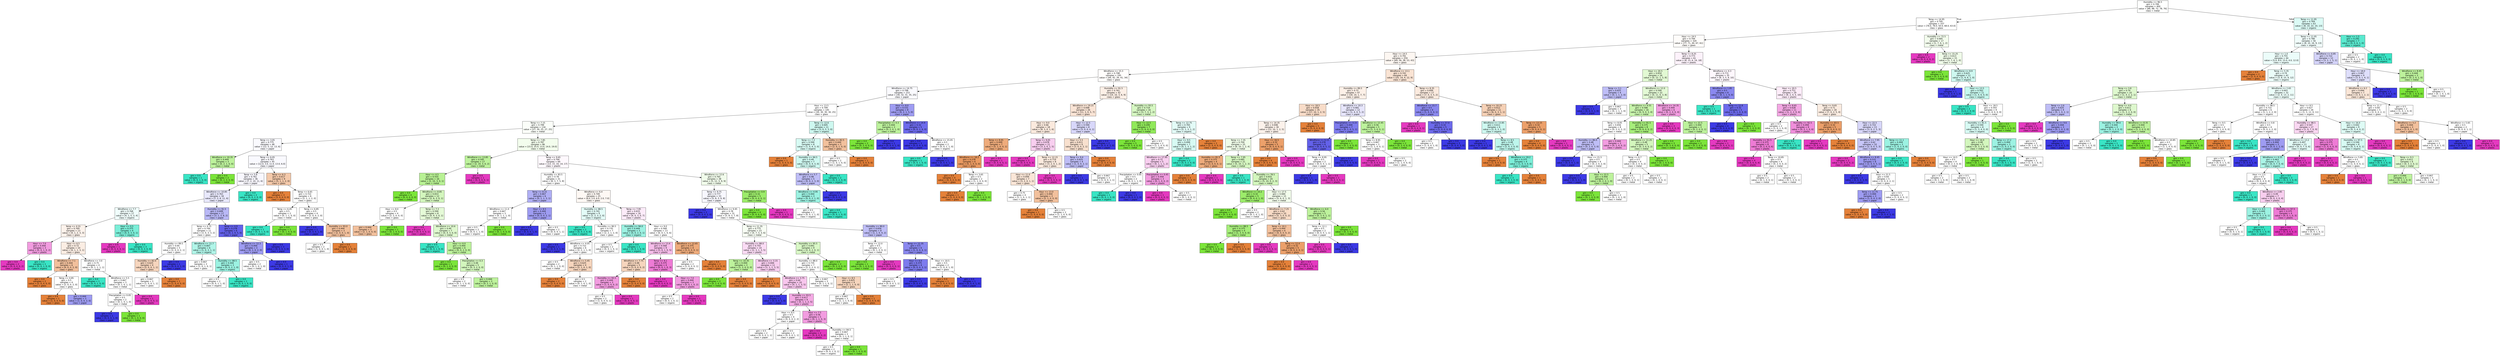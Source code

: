 digraph Tree {
node [shape=box, style="filled", color="black", fontname="helvetica"] ;
edge [fontname="helvetica"] ;
0 [label="Humidity <= 96.5\ngini = 0.799\nsamples = 400\nvalue = [86, 88, 72, 78, 76]\nclass = metal", fillcolor="#fefffe"] ;
1 [label="Temp <= 14.95\ngini = 0.795\nsamples = 337\nvalue = [78.0, 78.0, 50.0, 68.0, 63.0]\nclass = glass", fillcolor="#ffffff"] ;
0 -> 1 [labeldistance=2.5, labelangle=45, headlabel="True"] ;
2 [label="Hour <= 19.5\ngini = 0.794\nsamples = 320\nvalue = [77, 71, 44, 67, 61]\nclass = glass", fillcolor="#fefcfa"] ;
1 -> 2 ;
3 [label="Hour <= 14.5\ngini = 0.791\nsamples = 259\nvalue = [69, 56, 38, 53, 43]\nclass = glass", fillcolor="#fdf7f2"] ;
2 -> 3 ;
4 [label="Windforce <= 15.3\ngini = 0.798\nsamples = 195\nvalue = [44, 42, 34, 41, 34]\nclass = glass", fillcolor="#fffdfc"] ;
3 -> 4 ;
5 [label="Windforce <= 14.75\ngini = 0.798\nsamples = 153\nvalue = [30, 32, 31, 35, 25]\nclass = paper", fillcolor="#fafafe"] ;
4 -> 5 ;
6 [label="Hour <= 13.5\ngini = 0.799\nsamples = 145\nvalue = [30, 30, 30, 30, 25]\nclass = glass", fillcolor="#ffffff"] ;
5 -> 6 ;
7 [label="Temp <= 7.15\ngini = 0.799\nsamples = 134\nvalue = [27, 30, 25, 27, 25]\nclass = metal", fillcolor="#fbfef9"] ;
6 -> 7 ;
8 [label="Temp <= 3.05\ngini = 0.775\nsamples = 48\nvalue = [12, 5, 12, 13, 6]\nclass = paper", fillcolor="#fafafe"] ;
7 -> 8 ;
9 [label="Windforce <= 10.35\ngini = 0.444\nsamples = 3\nvalue = [0, 2, 1, 0, 0]\nclass = metal", fillcolor="#bdf29c"] ;
8 -> 9 ;
10 [label="gini = 0.0\nsamples = 1\nvalue = [0, 0, 1, 0, 0]\nclass = organic", fillcolor="#39e5c5"] ;
9 -> 10 ;
11 [label="gini = 0.0\nsamples = 2\nvalue = [0, 2, 0, 0, 0]\nclass = metal", fillcolor="#7be539"] ;
9 -> 11 ;
12 [label="Temp <= 6.05\ngini = 0.763\nsamples = 45\nvalue = [12.0, 3.0, 11.0, 13.0, 6.0]\nclass = paper", fillcolor="#f9f9fe"] ;
8 -> 12 ;
13 [label="Temp <= 5.8\ngini = 0.761\nsamples = 36\nvalue = [7, 2, 10, 11, 6]\nclass = paper", fillcolor="#f8f7fe"] ;
12 -> 13 ;
14 [label="Windforce <= 10.85\ngini = 0.763\nsamples = 34\nvalue = [7, 2, 8, 11, 6]\nclass = paper", fillcolor="#e8e8fc"] ;
13 -> 14 ;
15 [label="Windforce <= 7.7\ngini = 0.768\nsamples = 17\nvalue = [4, 1, 5, 3, 4]\nclass = organic", fillcolor="#f0fdfb"] ;
14 -> 15 ;
16 [label="Temp <= 4.55\ngini = 0.769\nsamples = 13\nvalue = [4, 1, 2, 3, 3]\nclass = glass", fillcolor="#fcf2eb"] ;
15 -> 16 ;
17 [label="Hour <= 7.0\ngini = 0.444\nsamples = 3\nvalue = [0, 0, 1, 0, 2]\nclass = plastic", fillcolor="#f29ce0"] ;
16 -> 17 ;
18 [label="gini = 0.0\nsamples = 2\nvalue = [0, 0, 0, 0, 2]\nclass = plastic", fillcolor="#e539c0"] ;
17 -> 18 ;
19 [label="gini = 0.0\nsamples = 1\nvalue = [0, 0, 1, 0, 0]\nclass = organic", fillcolor="#39e5c5"] ;
17 -> 19 ;
20 [label="Hour <= 6.5\ngini = 0.72\nsamples = 10\nvalue = [4, 1, 1, 3, 1]\nclass = glass", fillcolor="#fbede3"] ;
16 -> 20 ;
21 [label="Windforce <= 7.1\ngini = 0.444\nsamples = 6\nvalue = [4, 0, 0, 2, 0]\nclass = glass", fillcolor="#f2c09c"] ;
20 -> 21 ;
22 [label="gini = 0.0\nsamples = 2\nvalue = [2, 0, 0, 0, 0]\nclass = glass", fillcolor="#e58139"] ;
21 -> 22 ;
23 [label="Temp <= 4.85\ngini = 0.5\nsamples = 4\nvalue = [2, 0, 0, 2, 0]\nclass = glass", fillcolor="#ffffff"] ;
21 -> 23 ;
24 [label="gini = 0.0\nsamples = 1\nvalue = [1, 0, 0, 0, 0]\nclass = glass", fillcolor="#e58139"] ;
23 -> 24 ;
25 [label="gini = 0.444\nsamples = 3\nvalue = [1, 0, 0, 2, 0]\nclass = paper", fillcolor="#9e9cf2"] ;
23 -> 25 ;
26 [label="Windforce <= 3.0\ngini = 0.75\nsamples = 4\nvalue = [0, 1, 1, 1, 1]\nclass = metal", fillcolor="#ffffff"] ;
20 -> 26 ;
27 [label="gini = 0.0\nsamples = 1\nvalue = [0, 0, 1, 0, 0]\nclass = organic", fillcolor="#39e5c5"] ;
26 -> 27 ;
28 [label="Windforce <= 5.5\ngini = 0.667\nsamples = 3\nvalue = [0, 1, 0, 1, 1]\nclass = metal", fillcolor="#ffffff"] ;
26 -> 28 ;
29 [label="Precipitation <= 0.05\ngini = 0.5\nsamples = 2\nvalue = [0, 1, 0, 1, 0]\nclass = metal", fillcolor="#ffffff"] ;
28 -> 29 ;
30 [label="gini = 0.0\nsamples = 1\nvalue = [0, 0, 0, 1, 0]\nclass = paper", fillcolor="#3c39e5"] ;
29 -> 30 ;
31 [label="gini = 0.0\nsamples = 1\nvalue = [0, 1, 0, 0, 0]\nclass = metal", fillcolor="#7be539"] ;
29 -> 31 ;
32 [label="gini = 0.0\nsamples = 1\nvalue = [0, 0, 0, 0, 1]\nclass = plastic", fillcolor="#e539c0"] ;
28 -> 32 ;
33 [label="Hour <= 0.5\ngini = 0.375\nsamples = 4\nvalue = [0, 0, 3, 0, 1]\nclass = organic", fillcolor="#7beed8"] ;
15 -> 33 ;
34 [label="gini = 0.0\nsamples = 1\nvalue = [0, 0, 0, 0, 1]\nclass = plastic", fillcolor="#e539c0"] ;
33 -> 34 ;
35 [label="gini = 0.0\nsamples = 3\nvalue = [0, 0, 3, 0, 0]\nclass = organic", fillcolor="#39e5c5"] ;
33 -> 35 ;
36 [label="Humidity <= 91.5\ngini = 0.699\nsamples = 17\nvalue = [3, 1, 3, 8, 2]\nclass = paper", fillcolor="#b9b8f6"] ;
14 -> 36 ;
37 [label="Temp <= 4.75\ngini = 0.744\nsamples = 11\nvalue = [3, 0, 3, 3, 2]\nclass = glass", fillcolor="#ffffff"] ;
36 -> 37 ;
38 [label="Humidity <= 89.5\ngini = 0.64\nsamples = 5\nvalue = [2, 0, 0, 2, 1]\nclass = glass", fillcolor="#ffffff"] ;
37 -> 38 ;
39 [label="Humidity <= 82.0\ngini = 0.625\nsamples = 4\nvalue = [2, 0, 0, 1, 1]\nclass = glass", fillcolor="#f6d5bd"] ;
38 -> 39 ;
40 [label="gini = 0.667\nsamples = 3\nvalue = [1, 0, 0, 1, 1]\nclass = glass", fillcolor="#ffffff"] ;
39 -> 40 ;
41 [label="gini = 0.0\nsamples = 1\nvalue = [1, 0, 0, 0, 0]\nclass = glass", fillcolor="#e58139"] ;
39 -> 41 ;
42 [label="gini = 0.0\nsamples = 1\nvalue = [0, 0, 0, 1, 0]\nclass = paper", fillcolor="#3c39e5"] ;
38 -> 42 ;
43 [label="Windforce <= 11.7\ngini = 0.667\nsamples = 6\nvalue = [1, 0, 3, 1, 1]\nclass = organic", fillcolor="#b0f5e8"] ;
37 -> 43 ;
44 [label="gini = 0.667\nsamples = 3\nvalue = [1, 0, 1, 0, 1]\nclass = glass", fillcolor="#ffffff"] ;
43 -> 44 ;
45 [label="Humidity <= 88.5\ngini = 0.444\nsamples = 3\nvalue = [0, 0, 2, 1, 0]\nclass = organic", fillcolor="#9cf2e2"] ;
43 -> 45 ;
46 [label="gini = 0.5\nsamples = 2\nvalue = [0, 0, 1, 1, 0]\nclass = organic", fillcolor="#ffffff"] ;
45 -> 46 ;
47 [label="gini = 0.0\nsamples = 1\nvalue = [0, 0, 1, 0, 0]\nclass = organic", fillcolor="#39e5c5"] ;
45 -> 47 ;
48 [label="Temp <= 4.9\ngini = 0.278\nsamples = 6\nvalue = [0, 1, 0, 5, 0]\nclass = paper", fillcolor="#6361ea"] ;
36 -> 48 ;
49 [label="Windforce <= 12.3\ngini = 0.444\nsamples = 3\nvalue = [0, 1, 0, 2, 0]\nclass = paper", fillcolor="#9e9cf2"] ;
48 -> 49 ;
50 [label="gini = 0.5\nsamples = 2\nvalue = [0, 1, 0, 1, 0]\nclass = metal", fillcolor="#ffffff"] ;
49 -> 50 ;
51 [label="gini = 0.0\nsamples = 1\nvalue = [0, 0, 0, 1, 0]\nclass = paper", fillcolor="#3c39e5"] ;
49 -> 51 ;
52 [label="gini = 0.0\nsamples = 3\nvalue = [0, 0, 0, 3, 0]\nclass = paper", fillcolor="#3c39e5"] ;
48 -> 52 ;
53 [label="gini = 0.0\nsamples = 2\nvalue = [0, 0, 2, 0, 0]\nclass = organic", fillcolor="#39e5c5"] ;
13 -> 53 ;
54 [label="Temp <= 6.3\ngini = 0.617\nsamples = 9\nvalue = [5, 1, 1, 2, 0]\nclass = glass", fillcolor="#f4c9aa"] ;
12 -> 54 ;
55 [label="gini = 0.0\nsamples = 3\nvalue = [3, 0, 0, 0, 0]\nclass = glass", fillcolor="#e58139"] ;
54 -> 55 ;
56 [label="Temp <= 6.65\ngini = 0.722\nsamples = 6\nvalue = [2, 1, 1, 2, 0]\nclass = glass", fillcolor="#ffffff"] ;
54 -> 56 ;
57 [label="Temp <= 6.45\ngini = 0.5\nsamples = 2\nvalue = [0, 1, 1, 0, 0]\nclass = metal", fillcolor="#ffffff"] ;
56 -> 57 ;
58 [label="gini = 0.0\nsamples = 1\nvalue = [0, 0, 1, 0, 0]\nclass = organic", fillcolor="#39e5c5"] ;
57 -> 58 ;
59 [label="gini = 0.0\nsamples = 1\nvalue = [0, 1, 0, 0, 0]\nclass = metal", fillcolor="#7be539"] ;
57 -> 59 ;
60 [label="Temp <= 6.85\ngini = 0.5\nsamples = 4\nvalue = [2, 0, 0, 2, 0]\nclass = glass", fillcolor="#ffffff"] ;
56 -> 60 ;
61 [label="gini = 0.0\nsamples = 1\nvalue = [0, 0, 0, 1, 0]\nclass = paper", fillcolor="#3c39e5"] ;
60 -> 61 ;
62 [label="Humidity <= 93.0\ngini = 0.444\nsamples = 3\nvalue = [2, 0, 0, 1, 0]\nclass = glass", fillcolor="#f2c09c"] ;
60 -> 62 ;
63 [label="gini = 0.5\nsamples = 2\nvalue = [1, 0, 0, 1, 0]\nclass = glass", fillcolor="#ffffff"] ;
62 -> 63 ;
64 [label="gini = 0.0\nsamples = 1\nvalue = [1, 0, 0, 0, 0]\nclass = glass", fillcolor="#e58139"] ;
62 -> 64 ;
65 [label="Temp <= 7.85\ngini = 0.787\nsamples = 86\nvalue = [15.0, 25.0, 13.0, 14.0, 19.0]\nclass = metal", fillcolor="#f3fded"] ;
7 -> 65 ;
66 [label="Windforce <= 13.85\ngini = 0.595\nsamples = 17\nvalue = [2, 10, 3, 0, 2]\nclass = metal", fillcolor="#bdf29c"] ;
65 -> 66 ;
67 [label="Hour <= 4.5\ngini = 0.555\nsamples = 16\nvalue = [2, 10, 3, 0, 1]\nclass = metal", fillcolor="#b8f194"] ;
66 -> 67 ;
68 [label="gini = 0.0\nsamples = 4\nvalue = [0, 4, 0, 0, 0]\nclass = metal", fillcolor="#7be539"] ;
67 -> 68 ;
69 [label="Windforce <= 8.85\ngini = 0.653\nsamples = 12\nvalue = [2, 6, 3, 0, 1]\nclass = metal", fillcolor="#d3f6bd"] ;
67 -> 69 ;
70 [label="Hour <= 8.0\ngini = 0.5\nsamples = 4\nvalue = [2, 2, 0, 0, 0]\nclass = glass", fillcolor="#ffffff"] ;
69 -> 70 ;
71 [label="gini = 0.444\nsamples = 3\nvalue = [2, 1, 0, 0, 0]\nclass = glass", fillcolor="#f2c09c"] ;
70 -> 71 ;
72 [label="gini = 0.0\nsamples = 1\nvalue = [0, 1, 0, 0, 0]\nclass = metal", fillcolor="#7be539"] ;
70 -> 72 ;
73 [label="Temp <= 7.3\ngini = 0.594\nsamples = 8\nvalue = [0, 4, 3, 0, 1]\nclass = metal", fillcolor="#e5fad7"] ;
69 -> 73 ;
74 [label="gini = 0.0\nsamples = 1\nvalue = [0, 0, 0, 0, 1]\nclass = plastic", fillcolor="#e539c0"] ;
73 -> 74 ;
75 [label="Windforce <= 10.6\ngini = 0.49\nsamples = 7\nvalue = [0, 4, 3, 0, 0]\nclass = metal", fillcolor="#def8ce"] ;
73 -> 75 ;
76 [label="gini = 0.0\nsamples = 1\nvalue = [0, 0, 1, 0, 0]\nclass = organic", fillcolor="#39e5c5"] ;
75 -> 76 ;
77 [label="Hour <= 6.0\ngini = 0.444\nsamples = 6\nvalue = [0, 4, 2, 0, 0]\nclass = metal", fillcolor="#bdf29c"] ;
75 -> 77 ;
78 [label="gini = 0.0\nsamples = 1\nvalue = [0, 1, 0, 0, 0]\nclass = metal", fillcolor="#7be539"] ;
77 -> 78 ;
79 [label="Precipitation <= 0.3\ngini = 0.48\nsamples = 5\nvalue = [0, 3, 2, 0, 0]\nclass = metal", fillcolor="#d3f6bd"] ;
77 -> 79 ;
80 [label="gini = 0.5\nsamples = 2\nvalue = [0, 1, 1, 0, 0]\nclass = metal", fillcolor="#ffffff"] ;
79 -> 80 ;
81 [label="gini = 0.444\nsamples = 3\nvalue = [0, 2, 1, 0, 0]\nclass = metal", fillcolor="#bdf29c"] ;
79 -> 81 ;
82 [label="gini = 0.0\nsamples = 1\nvalue = [0, 0, 0, 0, 1]\nclass = plastic", fillcolor="#e539c0"] ;
66 -> 82 ;
83 [label="Temp <= 9.65\ngini = 0.794\nsamples = 69\nvalue = [13, 15, 10, 14, 17]\nclass = plastic", fillcolor="#fef8fd"] ;
65 -> 83 ;
84 [label="Humidity <= 83.5\ngini = 0.78\nsamples = 31\nvalue = [8, 3, 7, 5, 8]\nclass = glass", fillcolor="#ffffff"] ;
83 -> 84 ;
85 [label="Temp <= 8.15\ngini = 0.667\nsamples = 6\nvalue = [0, 1, 1, 3, 1]\nclass = paper", fillcolor="#b1b0f5"] ;
84 -> 85 ;
86 [label="Windforce <= 11.0\ngini = 0.667\nsamples = 3\nvalue = [0, 1, 1, 1, 0]\nclass = metal", fillcolor="#ffffff"] ;
85 -> 86 ;
87 [label="gini = 0.5\nsamples = 2\nvalue = [0, 0, 1, 1, 0]\nclass = organic", fillcolor="#ffffff"] ;
86 -> 87 ;
88 [label="gini = 0.0\nsamples = 1\nvalue = [0, 1, 0, 0, 0]\nclass = metal", fillcolor="#7be539"] ;
86 -> 88 ;
89 [label="Hour <= 8.5\ngini = 0.444\nsamples = 3\nvalue = [0, 0, 0, 2, 1]\nclass = paper", fillcolor="#9e9cf2"] ;
85 -> 89 ;
90 [label="gini = 0.0\nsamples = 1\nvalue = [0, 0, 0, 1, 0]\nclass = paper", fillcolor="#3c39e5"] ;
89 -> 90 ;
91 [label="gini = 0.5\nsamples = 2\nvalue = [0, 0, 0, 1, 1]\nclass = paper", fillcolor="#ffffff"] ;
89 -> 91 ;
92 [label="Windforce <= 6.4\ngini = 0.749\nsamples = 25\nvalue = [8.0, 2.0, 6.0, 2.0, 7.0]\nclass = glass", fillcolor="#fef8f4"] ;
84 -> 92 ;
93 [label="Humidity <= 88.5\ngini = 0.741\nsamples = 9\nvalue = [2, 2, 3, 2, 0]\nclass = organic", fillcolor="#e3fbf7"] ;
92 -> 93 ;
94 [label="gini = 0.0\nsamples = 2\nvalue = [0, 0, 2, 0, 0]\nclass = organic", fillcolor="#39e5c5"] ;
93 -> 94 ;
95 [label="Humidity <= 90.5\ngini = 0.735\nsamples = 7\nvalue = [2, 2, 1, 2, 0]\nclass = glass", fillcolor="#ffffff"] ;
93 -> 95 ;
96 [label="gini = 0.0\nsamples = 1\nvalue = [0, 0, 0, 1, 0]\nclass = paper", fillcolor="#3c39e5"] ;
95 -> 96 ;
97 [label="Windforce <= 4.05\ngini = 0.722\nsamples = 6\nvalue = [2, 2, 1, 1, 0]\nclass = glass", fillcolor="#ffffff"] ;
95 -> 97 ;
98 [label="gini = 0.5\nsamples = 2\nvalue = [0, 1, 1, 0, 0]\nclass = metal", fillcolor="#ffffff"] ;
97 -> 98 ;
99 [label="Windforce <= 5.45\ngini = 0.625\nsamples = 4\nvalue = [2, 1, 0, 1, 0]\nclass = glass", fillcolor="#f6d5bd"] ;
97 -> 99 ;
100 [label="gini = 0.0\nsamples = 2\nvalue = [2, 0, 0, 0, 0]\nclass = glass", fillcolor="#e58139"] ;
99 -> 100 ;
101 [label="gini = 0.5\nsamples = 2\nvalue = [0, 1, 0, 1, 0]\nclass = metal", fillcolor="#ffffff"] ;
99 -> 101 ;
102 [label="Temp <= 7.95\ngini = 0.633\nsamples = 16\nvalue = [6, 0, 3, 0, 7]\nclass = plastic", fillcolor="#fcebf9"] ;
92 -> 102 ;
103 [label="Humidity <= 94.0\ngini = 0.444\nsamples = 3\nvalue = [0, 0, 2, 0, 1]\nclass = organic", fillcolor="#9cf2e2"] ;
102 -> 103 ;
104 [label="gini = 0.5\nsamples = 2\nvalue = [0, 0, 1, 0, 1]\nclass = organic", fillcolor="#ffffff"] ;
103 -> 104 ;
105 [label="gini = 0.0\nsamples = 1\nvalue = [0, 0, 1, 0, 0]\nclass = organic", fillcolor="#39e5c5"] ;
103 -> 105 ;
106 [label="Hour <= 9.0\ngini = 0.568\nsamples = 13\nvalue = [6, 0, 1, 0, 6]\nclass = glass", fillcolor="#ffffff"] ;
102 -> 106 ;
107 [label="Windforce <= 13.4\ngini = 0.568\nsamples = 9\nvalue = [3, 0, 1, 0, 5]\nclass = plastic", fillcolor="#f6bdea"] ;
106 -> 107 ;
108 [label="Windforce <= 7.75\ngini = 0.48\nsamples = 5\nvalue = [3, 0, 0, 0, 2]\nclass = glass", fillcolor="#f6d5bd"] ;
107 -> 108 ;
109 [label="Humidity <= 93.5\ngini = 0.444\nsamples = 3\nvalue = [1, 0, 0, 0, 2]\nclass = plastic", fillcolor="#f29ce0"] ;
108 -> 109 ;
110 [label="gini = 0.5\nsamples = 2\nvalue = [1, 0, 0, 0, 1]\nclass = glass", fillcolor="#ffffff"] ;
109 -> 110 ;
111 [label="gini = 0.0\nsamples = 1\nvalue = [0, 0, 0, 0, 1]\nclass = plastic", fillcolor="#e539c0"] ;
109 -> 111 ;
112 [label="gini = 0.0\nsamples = 2\nvalue = [2, 0, 0, 0, 0]\nclass = glass", fillcolor="#e58139"] ;
108 -> 112 ;
113 [label="Temp <= 9.1\ngini = 0.375\nsamples = 4\nvalue = [0, 0, 1, 0, 3]\nclass = plastic", fillcolor="#ee7bd5"] ;
107 -> 113 ;
114 [label="gini = 0.0\nsamples = 1\nvalue = [0, 0, 0, 0, 1]\nclass = plastic", fillcolor="#e539c0"] ;
113 -> 114 ;
115 [label="Hour <= 7.0\ngini = 0.444\nsamples = 3\nvalue = [0, 0, 1, 0, 2]\nclass = plastic", fillcolor="#f29ce0"] ;
113 -> 115 ;
116 [label="gini = 0.5\nsamples = 2\nvalue = [0, 0, 1, 0, 1]\nclass = organic", fillcolor="#ffffff"] ;
115 -> 116 ;
117 [label="gini = 0.0\nsamples = 1\nvalue = [0, 0, 0, 0, 1]\nclass = plastic", fillcolor="#e539c0"] ;
115 -> 117 ;
118 [label="Windforce <= 12.65\ngini = 0.375\nsamples = 4\nvalue = [3, 0, 0, 0, 1]\nclass = glass", fillcolor="#eeab7b"] ;
106 -> 118 ;
119 [label="gini = 0.5\nsamples = 2\nvalue = [1, 0, 0, 0, 1]\nclass = glass", fillcolor="#ffffff"] ;
118 -> 119 ;
120 [label="gini = 0.0\nsamples = 2\nvalue = [2, 0, 0, 0, 0]\nclass = glass", fillcolor="#e58139"] ;
118 -> 120 ;
121 [label="Windforce <= 12.6\ngini = 0.765\nsamples = 38\nvalue = [5, 12, 3, 9, 9]\nclass = metal", fillcolor="#f1fceb"] ;
83 -> 121 ;
122 [label="Temp <= 9.75\ngini = 0.777\nsamples = 33\nvalue = [5, 8, 3, 9, 8]\nclass = paper", fillcolor="#f7f7fe"] ;
121 -> 122 ;
123 [label="gini = 0.0\nsamples = 2\nvalue = [0, 0, 0, 2, 0]\nclass = paper", fillcolor="#3c39e5"] ;
122 -> 123 ;
124 [label="Windforce <= 9.45\ngini = 0.78\nsamples = 31\nvalue = [5, 8, 3, 7, 8]\nclass = metal", fillcolor="#ffffff"] ;
122 -> 124 ;
125 [label="Temp <= 11.35\ngini = 0.775\nsamples = 23\nvalue = [4, 7, 3, 3, 6]\nclass = metal", fillcolor="#f7fdf3"] ;
124 -> 125 ;
126 [label="Humidity <= 88.0\ngini = 0.755\nsamples = 14\nvalue = [2, 3, 1, 3, 5]\nclass = plastic", fillcolor="#fadbf4"] ;
125 -> 126 ;
127 [label="Temp <= 10.35\ngini = 0.444\nsamples = 3\nvalue = [1, 2, 0, 0, 0]\nclass = metal", fillcolor="#bdf29c"] ;
126 -> 127 ;
128 [label="gini = 0.0\nsamples = 2\nvalue = [0, 2, 0, 0, 0]\nclass = metal", fillcolor="#7be539"] ;
127 -> 128 ;
129 [label="gini = 0.0\nsamples = 1\nvalue = [1, 0, 0, 0, 0]\nclass = glass", fillcolor="#e58139"] ;
127 -> 129 ;
130 [label="Windforce <= 3.15\ngini = 0.694\nsamples = 11\nvalue = [1, 1, 1, 3, 5]\nclass = plastic", fillcolor="#f8ceef"] ;
126 -> 130 ;
131 [label="gini = 0.0\nsamples = 1\nvalue = [1, 0, 0, 0, 0]\nclass = glass", fillcolor="#e58139"] ;
130 -> 131 ;
132 [label="Windforce <= 3.75\ngini = 0.64\nsamples = 10\nvalue = [0, 1, 1, 3, 5]\nclass = plastic", fillcolor="#f8c6ed"] ;
130 -> 132 ;
133 [label="gini = 0.0\nsamples = 1\nvalue = [0, 0, 0, 1, 0]\nclass = paper", fillcolor="#3c39e5"] ;
132 -> 133 ;
134 [label="Humidity <= 93.5\ngini = 0.617\nsamples = 9\nvalue = [0, 1, 1, 2, 5]\nclass = plastic", fillcolor="#f4aae4"] ;
132 -> 134 ;
135 [label="Hour <= 8.5\ngini = 0.5\nsamples = 4\nvalue = [0, 0, 0, 2, 2]\nclass = paper", fillcolor="#ffffff"] ;
134 -> 135 ;
136 [label="gini = 0.5\nsamples = 2\nvalue = [0, 0, 0, 1, 1]\nclass = paper", fillcolor="#ffffff"] ;
135 -> 136 ;
137 [label="gini = 0.5\nsamples = 2\nvalue = [0, 0, 0, 1, 1]\nclass = paper", fillcolor="#ffffff"] ;
135 -> 137 ;
138 [label="Hour <= 7.5\ngini = 0.56\nsamples = 5\nvalue = [0, 1, 1, 0, 3]\nclass = plastic", fillcolor="#f29ce0"] ;
134 -> 138 ;
139 [label="gini = 0.0\nsamples = 2\nvalue = [0, 0, 0, 0, 2]\nclass = plastic", fillcolor="#e539c0"] ;
138 -> 139 ;
140 [label="Humidity <= 94.5\ngini = 0.667\nsamples = 3\nvalue = [0, 1, 1, 0, 1]\nclass = metal", fillcolor="#ffffff"] ;
138 -> 140 ;
141 [label="gini = 0.5\nsamples = 2\nvalue = [0, 0, 1, 0, 1]\nclass = organic", fillcolor="#ffffff"] ;
140 -> 141 ;
142 [label="gini = 0.0\nsamples = 1\nvalue = [0, 1, 0, 0, 0]\nclass = metal", fillcolor="#7be539"] ;
140 -> 142 ;
143 [label="Humidity <= 95.5\ngini = 0.691\nsamples = 9\nvalue = [2, 4, 2, 0, 1]\nclass = metal", fillcolor="#d9f8c6"] ;
125 -> 143 ;
144 [label="Humidity <= 88.0\ngini = 0.735\nsamples = 7\nvalue = [2, 2, 2, 0, 1]\nclass = glass", fillcolor="#ffffff"] ;
143 -> 144 ;
145 [label="gini = 0.667\nsamples = 3\nvalue = [0, 1, 1, 0, 1]\nclass = metal", fillcolor="#ffffff"] ;
144 -> 145 ;
146 [label="Hour <= 8.5\ngini = 0.625\nsamples = 4\nvalue = [2, 1, 1, 0, 0]\nclass = glass", fillcolor="#f6d5bd"] ;
144 -> 146 ;
147 [label="gini = 0.667\nsamples = 3\nvalue = [1, 1, 1, 0, 0]\nclass = glass", fillcolor="#ffffff"] ;
146 -> 147 ;
148 [label="gini = 0.0\nsamples = 1\nvalue = [1, 0, 0, 0, 0]\nclass = glass", fillcolor="#e58139"] ;
146 -> 148 ;
149 [label="gini = 0.0\nsamples = 2\nvalue = [0, 2, 0, 0, 0]\nclass = metal", fillcolor="#7be539"] ;
143 -> 149 ;
150 [label="Humidity <= 80.0\ngini = 0.656\nsamples = 8\nvalue = [1, 1, 0, 4, 2]\nclass = paper", fillcolor="#bebdf6"] ;
124 -> 150 ;
151 [label="Temp <= 12.0\ngini = 0.5\nsamples = 2\nvalue = [0, 1, 0, 0, 1]\nclass = metal", fillcolor="#ffffff"] ;
150 -> 151 ;
152 [label="gini = 0.0\nsamples = 1\nvalue = [0, 1, 0, 0, 0]\nclass = metal", fillcolor="#7be539"] ;
151 -> 152 ;
153 [label="gini = 0.0\nsamples = 1\nvalue = [0, 0, 0, 0, 1]\nclass = plastic", fillcolor="#e539c0"] ;
151 -> 153 ;
154 [label="Temp <= 12.35\ngini = 0.5\nsamples = 6\nvalue = [1, 0, 0, 4, 1]\nclass = paper", fillcolor="#8a88ef"] ;
150 -> 154 ;
155 [label="Hour <= 6.0\ngini = 0.375\nsamples = 4\nvalue = [0, 0, 0, 3, 1]\nclass = paper", fillcolor="#7d7bee"] ;
154 -> 155 ;
156 [label="gini = 0.5\nsamples = 2\nvalue = [0, 0, 0, 1, 1]\nclass = paper", fillcolor="#ffffff"] ;
155 -> 156 ;
157 [label="gini = 0.0\nsamples = 2\nvalue = [0, 0, 0, 2, 0]\nclass = paper", fillcolor="#3c39e5"] ;
155 -> 157 ;
158 [label="Hour <= 10.5\ngini = 0.5\nsamples = 2\nvalue = [1, 0, 0, 1, 0]\nclass = glass", fillcolor="#ffffff"] ;
154 -> 158 ;
159 [label="gini = 0.0\nsamples = 1\nvalue = [1, 0, 0, 0, 0]\nclass = glass", fillcolor="#e58139"] ;
158 -> 159 ;
160 [label="gini = 0.0\nsamples = 1\nvalue = [0, 0, 0, 1, 0]\nclass = paper", fillcolor="#3c39e5"] ;
158 -> 160 ;
161 [label="Precipitation <= 0.9\ngini = 0.32\nsamples = 5\nvalue = [0, 4, 0, 0, 1]\nclass = metal", fillcolor="#9cec6a"] ;
121 -> 161 ;
162 [label="gini = 0.0\nsamples = 4\nvalue = [0, 4, 0, 0, 0]\nclass = metal", fillcolor="#7be539"] ;
161 -> 162 ;
163 [label="gini = 0.0\nsamples = 1\nvalue = [0, 0, 0, 0, 1]\nclass = plastic", fillcolor="#e539c0"] ;
161 -> 163 ;
164 [label="Temp <= 12.6\ngini = 0.645\nsamples = 11\nvalue = [3, 0, 5, 3, 0]\nclass = organic", fillcolor="#cef8f0"] ;
6 -> 164 ;
165 [label="Temp <= 7.3\ngini = 0.594\nsamples = 8\nvalue = [1, 0, 4, 3, 0]\nclass = organic", fillcolor="#d7faf3"] ;
164 -> 165 ;
166 [label="gini = 0.0\nsamples = 1\nvalue = [1, 0, 0, 0, 0]\nclass = glass", fillcolor="#e58139"] ;
165 -> 166 ;
167 [label="Humidity <= 84.5\ngini = 0.49\nsamples = 7\nvalue = [0, 0, 4, 3, 0]\nclass = organic", fillcolor="#cef8f0"] ;
165 -> 167 ;
168 [label="Windforce <= 5.7\ngini = 0.48\nsamples = 5\nvalue = [0, 0, 2, 3, 0]\nclass = paper", fillcolor="#bebdf6"] ;
167 -> 168 ;
169 [label="Windforce <= 4.95\ngini = 0.444\nsamples = 3\nvalue = [0, 0, 2, 1, 0]\nclass = organic", fillcolor="#9cf2e2"] ;
168 -> 169 ;
170 [label="gini = 0.5\nsamples = 2\nvalue = [0, 0, 1, 1, 0]\nclass = organic", fillcolor="#ffffff"] ;
169 -> 170 ;
171 [label="gini = 0.0\nsamples = 1\nvalue = [0, 0, 1, 0, 0]\nclass = organic", fillcolor="#39e5c5"] ;
169 -> 171 ;
172 [label="gini = 0.0\nsamples = 2\nvalue = [0, 0, 0, 2, 0]\nclass = paper", fillcolor="#3c39e5"] ;
168 -> 172 ;
173 [label="gini = 0.0\nsamples = 2\nvalue = [0, 0, 2, 0, 0]\nclass = organic", fillcolor="#39e5c5"] ;
167 -> 173 ;
174 [label="Humidity <= 82.5\ngini = 0.444\nsamples = 3\nvalue = [2, 0, 1, 0, 0]\nclass = glass", fillcolor="#f2c09c"] ;
164 -> 174 ;
175 [label="gini = 0.5\nsamples = 2\nvalue = [1, 0, 1, 0, 0]\nclass = glass", fillcolor="#ffffff"] ;
174 -> 175 ;
176 [label="gini = 0.0\nsamples = 1\nvalue = [1, 0, 0, 0, 0]\nclass = glass", fillcolor="#e58139"] ;
174 -> 176 ;
177 [label="Hour <= 8.0\ngini = 0.531\nsamples = 8\nvalue = [0, 2, 1, 5, 0]\nclass = paper", fillcolor="#9e9cf2"] ;
5 -> 177 ;
178 [label="Precipitation <= 0.3\ngini = 0.444\nsamples = 3\nvalue = [0, 2, 0, 1, 0]\nclass = metal", fillcolor="#bdf29c"] ;
177 -> 178 ;
179 [label="gini = 0.0\nsamples = 2\nvalue = [0, 2, 0, 0, 0]\nclass = metal", fillcolor="#7be539"] ;
178 -> 179 ;
180 [label="gini = 0.0\nsamples = 1\nvalue = [0, 0, 0, 1, 0]\nclass = paper", fillcolor="#3c39e5"] ;
178 -> 180 ;
181 [label="Windforce <= 14.9\ngini = 0.32\nsamples = 5\nvalue = [0, 0, 1, 4, 0]\nclass = paper", fillcolor="#6d6aec"] ;
177 -> 181 ;
182 [label="gini = 0.0\nsamples = 3\nvalue = [0, 0, 0, 3, 0]\nclass = paper", fillcolor="#3c39e5"] ;
181 -> 182 ;
183 [label="Windforce <= 15.05\ngini = 0.5\nsamples = 2\nvalue = [0, 0, 1, 1, 0]\nclass = organic", fillcolor="#ffffff"] ;
181 -> 183 ;
184 [label="gini = 0.0\nsamples = 1\nvalue = [0, 0, 1, 0, 0]\nclass = organic", fillcolor="#39e5c5"] ;
183 -> 184 ;
185 [label="gini = 0.0\nsamples = 1\nvalue = [0, 0, 0, 1, 0]\nclass = paper", fillcolor="#3c39e5"] ;
183 -> 185 ;
186 [label="Humidity <= 91.5\ngini = 0.761\nsamples = 42\nvalue = [14, 10, 3, 6, 9]\nclass = glass", fillcolor="#fcefe6"] ;
4 -> 186 ;
187 [label="Windforce <= 19.15\ngini = 0.698\nsamples = 26\nvalue = [11, 3, 0, 5, 7]\nclass = glass", fillcolor="#fae4d5"] ;
186 -> 187 ;
188 [label="Hour <= 9.0\ngini = 0.66\nsamples = 18\nvalue = [8, 3, 0, 1, 6]\nclass = glass", fillcolor="#fbeade"] ;
187 -> 188 ;
189 [label="Temp <= 8.05\ngini = 0.449\nsamples = 7\nvalue = [5, 1, 0, 0, 1]\nclass = glass", fillcolor="#eeab7b"] ;
188 -> 189 ;
190 [label="Windforce <= 18.2\ngini = 0.278\nsamples = 6\nvalue = [5, 1, 0, 0, 0]\nclass = glass", fillcolor="#ea9a61"] ;
189 -> 190 ;
191 [label="gini = 0.0\nsamples = 4\nvalue = [4, 0, 0, 0, 0]\nclass = glass", fillcolor="#e58139"] ;
190 -> 191 ;
192 [label="Temp <= 3.65\ngini = 0.5\nsamples = 2\nvalue = [1, 1, 0, 0, 0]\nclass = glass", fillcolor="#ffffff"] ;
190 -> 192 ;
193 [label="gini = 0.0\nsamples = 1\nvalue = [1, 0, 0, 0, 0]\nclass = glass", fillcolor="#e58139"] ;
192 -> 193 ;
194 [label="gini = 0.0\nsamples = 1\nvalue = [0, 1, 0, 0, 0]\nclass = metal", fillcolor="#7be539"] ;
192 -> 194 ;
195 [label="gini = 0.0\nsamples = 1\nvalue = [0, 0, 0, 0, 1]\nclass = plastic", fillcolor="#e539c0"] ;
189 -> 195 ;
196 [label="Temp <= 9.05\ngini = 0.678\nsamples = 11\nvalue = [3, 2, 0, 1, 5]\nclass = plastic", fillcolor="#f8ceef"] ;
188 -> 196 ;
197 [label="gini = 0.0\nsamples = 3\nvalue = [0, 0, 0, 0, 3]\nclass = plastic", fillcolor="#e539c0"] ;
196 -> 197 ;
198 [label="Temp <= 12.15\ngini = 0.719\nsamples = 8\nvalue = [3, 2, 0, 1, 2]\nclass = glass", fillcolor="#fbeade"] ;
196 -> 198 ;
199 [label="Hour <= 11.0\ngini = 0.694\nsamples = 7\nvalue = [3, 2, 0, 1, 1]\nclass = glass", fillcolor="#fae6d7"] ;
198 -> 199 ;
200 [label="gini = 0.75\nsamples = 4\nvalue = [1, 1, 0, 1, 1]\nclass = glass", fillcolor="#ffffff"] ;
199 -> 200 ;
201 [label="Hour <= 13.0\ngini = 0.444\nsamples = 3\nvalue = [2, 1, 0, 0, 0]\nclass = glass", fillcolor="#f2c09c"] ;
199 -> 201 ;
202 [label="gini = 0.0\nsamples = 1\nvalue = [1, 0, 0, 0, 0]\nclass = glass", fillcolor="#e58139"] ;
201 -> 202 ;
203 [label="gini = 0.5\nsamples = 2\nvalue = [1, 1, 0, 0, 0]\nclass = glass", fillcolor="#ffffff"] ;
201 -> 203 ;
204 [label="gini = 0.0\nsamples = 1\nvalue = [0, 0, 0, 0, 1]\nclass = plastic", fillcolor="#e539c0"] ;
198 -> 204 ;
205 [label="Hour <= 12.5\ngini = 0.594\nsamples = 8\nvalue = [3, 0, 0, 4, 1]\nclass = paper", fillcolor="#d8d7fa"] ;
187 -> 205 ;
206 [label="Hour <= 5.5\ngini = 0.611\nsamples = 6\nvalue = [3, 0, 0, 2, 1]\nclass = glass", fillcolor="#f8e0ce"] ;
205 -> 206 ;
207 [label="Temp <= 9.4\ngini = 0.625\nsamples = 4\nvalue = [1, 0, 0, 2, 1]\nclass = paper", fillcolor="#bebdf6"] ;
206 -> 207 ;
208 [label="gini = 0.0\nsamples = 1\nvalue = [0, 0, 0, 1, 0]\nclass = paper", fillcolor="#3c39e5"] ;
207 -> 208 ;
209 [label="gini = 0.667\nsamples = 3\nvalue = [1, 0, 0, 1, 1]\nclass = glass", fillcolor="#ffffff"] ;
207 -> 209 ;
210 [label="gini = 0.0\nsamples = 2\nvalue = [2, 0, 0, 0, 0]\nclass = glass", fillcolor="#e58139"] ;
206 -> 210 ;
211 [label="gini = 0.0\nsamples = 2\nvalue = [0, 0, 0, 2, 0]\nclass = paper", fillcolor="#3c39e5"] ;
205 -> 211 ;
212 [label="Humidity <= 93.5\ngini = 0.719\nsamples = 16\nvalue = [3, 7, 3, 1, 2]\nclass = metal", fillcolor="#d6f7c2"] ;
186 -> 212 ;
213 [label="Hour <= 12.5\ngini = 0.245\nsamples = 7\nvalue = [1, 6, 0, 0, 0]\nclass = metal", fillcolor="#91e95a"] ;
212 -> 213 ;
214 [label="gini = 0.0\nsamples = 5\nvalue = [0, 5, 0, 0, 0]\nclass = metal", fillcolor="#7be539"] ;
213 -> 214 ;
215 [label="gini = 0.5\nsamples = 2\nvalue = [1, 1, 0, 0, 0]\nclass = glass", fillcolor="#ffffff"] ;
213 -> 215 ;
216 [label="Temp <= 12.75\ngini = 0.765\nsamples = 9\nvalue = [2, 1, 3, 1, 2]\nclass = organic", fillcolor="#e3fbf7"] ;
212 -> 216 ;
217 [label="Hour <= 9.5\ngini = 0.694\nsamples = 7\nvalue = [0, 1, 3, 1, 2]\nclass = organic", fillcolor="#d7faf3"] ;
216 -> 217 ;
218 [label="Windforce <= 17.95\ngini = 0.72\nsamples = 5\nvalue = [0, 1, 1, 1, 2]\nclass = plastic", fillcolor="#f8ceef"] ;
217 -> 218 ;
219 [label="Precipitation <= 0.05\ngini = 0.5\nsamples = 2\nvalue = [0, 0, 1, 1, 0]\nclass = organic", fillcolor="#ffffff"] ;
218 -> 219 ;
220 [label="gini = 0.0\nsamples = 1\nvalue = [0, 0, 1, 0, 0]\nclass = organic", fillcolor="#39e5c5"] ;
219 -> 220 ;
221 [label="gini = 0.0\nsamples = 1\nvalue = [0, 0, 0, 1, 0]\nclass = paper", fillcolor="#3c39e5"] ;
219 -> 221 ;
222 [label="Precipitation <= 0.45\ngini = 0.444\nsamples = 3\nvalue = [0, 1, 0, 0, 2]\nclass = plastic", fillcolor="#f29ce0"] ;
218 -> 222 ;
223 [label="gini = 0.0\nsamples = 1\nvalue = [0, 0, 0, 0, 1]\nclass = plastic", fillcolor="#e539c0"] ;
222 -> 223 ;
224 [label="gini = 0.5\nsamples = 2\nvalue = [0, 1, 0, 0, 1]\nclass = metal", fillcolor="#ffffff"] ;
222 -> 224 ;
225 [label="gini = 0.0\nsamples = 2\nvalue = [0, 0, 2, 0, 0]\nclass = organic", fillcolor="#39e5c5"] ;
217 -> 225 ;
226 [label="gini = 0.0\nsamples = 2\nvalue = [2, 0, 0, 0, 0]\nclass = glass", fillcolor="#e58139"] ;
216 -> 226 ;
227 [label="Windforce <= 13.1\ngini = 0.741\nsamples = 64\nvalue = [25, 14, 4, 12, 9]\nclass = glass", fillcolor="#f9e3d3"] ;
3 -> 227 ;
228 [label="Humidity <= 89.5\ngini = 0.72\nsamples = 47\nvalue = [18, 14, 1, 7, 7]\nclass = glass", fillcolor="#fcf0e7"] ;
227 -> 228 ;
229 [label="Hour <= 18.5\ngini = 0.658\nsamples = 35\nvalue = [17, 10, 1, 2, 5]\nclass = glass", fillcolor="#f8dcc8"] ;
228 -> 229 ;
230 [label="Temp <= 14.35\ngini = 0.696\nsamples = 30\nvalue = [12, 10, 1, 2, 5]\nclass = glass", fillcolor="#fcf2eb"] ;
229 -> 230 ;
231 [label="Temp <= 7.35\ngini = 0.704\nsamples = 25\nvalue = [8, 10, 1, 2, 4]\nclass = metal", fillcolor="#effce8"] ;
230 -> 231 ;
232 [label="Humidity <= 81.5\ngini = 0.375\nsamples = 4\nvalue = [3, 0, 0, 0, 1]\nclass = glass", fillcolor="#eeab7b"] ;
231 -> 232 ;
233 [label="gini = 0.0\nsamples = 3\nvalue = [3, 0, 0, 0, 0]\nclass = glass", fillcolor="#e58139"] ;
232 -> 233 ;
234 [label="gini = 0.0\nsamples = 1\nvalue = [0, 0, 0, 0, 1]\nclass = plastic", fillcolor="#e539c0"] ;
232 -> 234 ;
235 [label="Temp <= 7.95\ngini = 0.685\nsamples = 21\nvalue = [5, 10, 1, 2, 3]\nclass = metal", fillcolor="#d6f7c1"] ;
231 -> 235 ;
236 [label="gini = 0.0\nsamples = 1\nvalue = [0, 0, 1, 0, 0]\nclass = organic", fillcolor="#39e5c5"] ;
235 -> 236 ;
237 [label="Humidity <= 78.5\ngini = 0.655\nsamples = 20\nvalue = [5, 10, 0, 2, 3]\nclass = metal", fillcolor="#d3f6bd"] ;
235 -> 237 ;
238 [label="Windforce <= 10.2\ngini = 0.32\nsamples = 5\nvalue = [0, 4, 0, 1, 0]\nclass = metal", fillcolor="#9cec6a"] ;
237 -> 238 ;
239 [label="gini = 0.0\nsamples = 3\nvalue = [0, 3, 0, 0, 0]\nclass = metal", fillcolor="#7be539"] ;
238 -> 239 ;
240 [label="gini = 0.5\nsamples = 2\nvalue = [0, 1, 0, 1, 0]\nclass = metal", fillcolor="#ffffff"] ;
238 -> 240 ;
241 [label="Hour <= 17.5\ngini = 0.684\nsamples = 15\nvalue = [5, 6, 0, 1, 3]\nclass = metal", fillcolor="#f2fceb"] ;
237 -> 241 ;
242 [label="Windforce <= 7.25\ngini = 0.62\nsamples = 10\nvalue = [5, 3, 0, 0, 2]\nclass = glass", fillcolor="#f8dbc6"] ;
241 -> 242 ;
243 [label="Humidity <= 88.5\ngini = 0.375\nsamples = 4\nvalue = [1, 3, 0, 0, 0]\nclass = metal", fillcolor="#a7ee7b"] ;
242 -> 243 ;
244 [label="gini = 0.0\nsamples = 3\nvalue = [0, 3, 0, 0, 0]\nclass = metal", fillcolor="#7be539"] ;
243 -> 244 ;
245 [label="gini = 0.0\nsamples = 1\nvalue = [1, 0, 0, 0, 0]\nclass = glass", fillcolor="#e58139"] ;
243 -> 245 ;
246 [label="Temp <= 10.1\ngini = 0.444\nsamples = 6\nvalue = [4, 0, 0, 0, 2]\nclass = glass", fillcolor="#f2c09c"] ;
242 -> 246 ;
247 [label="gini = 0.0\nsamples = 1\nvalue = [0, 0, 0, 0, 1]\nclass = plastic", fillcolor="#e539c0"] ;
246 -> 247 ;
248 [label="Temp <= 12.4\ngini = 0.32\nsamples = 5\nvalue = [4, 0, 0, 0, 1]\nclass = glass", fillcolor="#eca06a"] ;
246 -> 248 ;
249 [label="gini = 0.0\nsamples = 4\nvalue = [4, 0, 0, 0, 0]\nclass = glass", fillcolor="#e58139"] ;
248 -> 249 ;
250 [label="gini = 0.0\nsamples = 1\nvalue = [0, 0, 0, 0, 1]\nclass = plastic", fillcolor="#e539c0"] ;
248 -> 250 ;
251 [label="Windforce <= 6.0\ngini = 0.56\nsamples = 5\nvalue = [0, 3, 0, 1, 1]\nclass = metal", fillcolor="#bdf29c"] ;
241 -> 251 ;
252 [label="Temp <= 12.1\ngini = 0.5\nsamples = 2\nvalue = [0, 0, 0, 1, 1]\nclass = paper", fillcolor="#ffffff"] ;
251 -> 252 ;
253 [label="gini = 0.0\nsamples = 1\nvalue = [0, 0, 0, 0, 1]\nclass = plastic", fillcolor="#e539c0"] ;
252 -> 253 ;
254 [label="gini = 0.0\nsamples = 1\nvalue = [0, 0, 0, 1, 0]\nclass = paper", fillcolor="#3c39e5"] ;
252 -> 254 ;
255 [label="gini = 0.0\nsamples = 3\nvalue = [0, 3, 0, 0, 0]\nclass = metal", fillcolor="#7be539"] ;
251 -> 255 ;
256 [label="Hour <= 16.5\ngini = 0.32\nsamples = 5\nvalue = [4, 0, 0, 0, 1]\nclass = glass", fillcolor="#eca06a"] ;
230 -> 256 ;
257 [label="gini = 0.0\nsamples = 4\nvalue = [4, 0, 0, 0, 0]\nclass = glass", fillcolor="#e58139"] ;
256 -> 257 ;
258 [label="gini = 0.0\nsamples = 1\nvalue = [0, 0, 0, 0, 1]\nclass = plastic", fillcolor="#e539c0"] ;
256 -> 258 ;
259 [label="gini = 0.0\nsamples = 5\nvalue = [5, 0, 0, 0, 0]\nclass = glass", fillcolor="#e58139"] ;
229 -> 259 ;
260 [label="Windforce <= 10.3\ngini = 0.681\nsamples = 12\nvalue = [1, 4, 0, 5, 2]\nclass = paper", fillcolor="#e7e6fc"] ;
228 -> 260 ;
261 [label="Precipitation <= 0.15\ngini = 0.449\nsamples = 7\nvalue = [0, 1, 0, 5, 1]\nclass = paper", fillcolor="#7d7bee"] ;
260 -> 261 ;
262 [label="Windforce <= 6.15\ngini = 0.278\nsamples = 6\nvalue = [0, 0, 0, 5, 1]\nclass = paper", fillcolor="#6361ea"] ;
261 -> 262 ;
263 [label="Temp <= 8.95\ngini = 0.5\nsamples = 2\nvalue = [0, 0, 0, 1, 1]\nclass = paper", fillcolor="#ffffff"] ;
262 -> 263 ;
264 [label="gini = 0.0\nsamples = 1\nvalue = [0, 0, 0, 1, 0]\nclass = paper", fillcolor="#3c39e5"] ;
263 -> 264 ;
265 [label="gini = 0.0\nsamples = 1\nvalue = [0, 0, 0, 0, 1]\nclass = plastic", fillcolor="#e539c0"] ;
263 -> 265 ;
266 [label="gini = 0.0\nsamples = 4\nvalue = [0, 0, 0, 4, 0]\nclass = paper", fillcolor="#3c39e5"] ;
262 -> 266 ;
267 [label="gini = 0.0\nsamples = 1\nvalue = [0, 1, 0, 0, 0]\nclass = metal", fillcolor="#7be539"] ;
261 -> 267 ;
268 [label="Windforce <= 12.45\ngini = 0.56\nsamples = 5\nvalue = [1, 3, 0, 0, 1]\nclass = metal", fillcolor="#bdf29c"] ;
260 -> 268 ;
269 [label="Temp <= 8.95\ngini = 0.667\nsamples = 3\nvalue = [1, 1, 0, 0, 1]\nclass = glass", fillcolor="#ffffff"] ;
268 -> 269 ;
270 [label="gini = 0.0\nsamples = 1\nvalue = [0, 0, 0, 0, 1]\nclass = plastic", fillcolor="#e539c0"] ;
269 -> 270 ;
271 [label="gini = 0.5\nsamples = 2\nvalue = [1, 1, 0, 0, 0]\nclass = glass", fillcolor="#ffffff"] ;
269 -> 271 ;
272 [label="gini = 0.0\nsamples = 2\nvalue = [0, 2, 0, 0, 0]\nclass = metal", fillcolor="#7be539"] ;
268 -> 272 ;
273 [label="Temp <= 8.35\ngini = 0.699\nsamples = 17\nvalue = [7, 0, 3, 5, 2]\nclass = glass", fillcolor="#fbeade"] ;
227 -> 273 ;
274 [label="Windforce <= 15.7\ngini = 0.5\nsamples = 6\nvalue = [1, 0, 0, 4, 1]\nclass = paper", fillcolor="#8a88ef"] ;
273 -> 274 ;
275 [label="gini = 0.0\nsamples = 1\nvalue = [0, 0, 0, 0, 1]\nclass = plastic", fillcolor="#e539c0"] ;
274 -> 275 ;
276 [label="Humidity <= 57.0\ngini = 0.32\nsamples = 5\nvalue = [1, 0, 0, 4, 0]\nclass = paper", fillcolor="#6d6aec"] ;
274 -> 276 ;
277 [label="gini = 0.5\nsamples = 2\nvalue = [1, 0, 0, 1, 0]\nclass = glass", fillcolor="#ffffff"] ;
276 -> 277 ;
278 [label="gini = 0.0\nsamples = 3\nvalue = [0, 0, 0, 3, 0]\nclass = paper", fillcolor="#3c39e5"] ;
276 -> 278 ;
279 [label="Temp <= 10.15\ngini = 0.612\nsamples = 11\nvalue = [6, 0, 3, 1, 1]\nclass = glass", fillcolor="#f5d0b5"] ;
273 -> 279 ;
280 [label="Windforce <= 13.85\ngini = 0.611\nsamples = 6\nvalue = [2, 0, 3, 1, 0]\nclass = organic", fillcolor="#cef8f0"] ;
279 -> 280 ;
281 [label="gini = 0.0\nsamples = 1\nvalue = [0, 0, 0, 1, 0]\nclass = paper", fillcolor="#3c39e5"] ;
280 -> 281 ;
282 [label="Temp <= 8.5\ngini = 0.48\nsamples = 5\nvalue = [2, 0, 3, 0, 0]\nclass = organic", fillcolor="#bdf6ec"] ;
280 -> 282 ;
283 [label="gini = 0.0\nsamples = 1\nvalue = [1, 0, 0, 0, 0]\nclass = glass", fillcolor="#e58139"] ;
282 -> 283 ;
284 [label="Windforce <= 19.2\ngini = 0.375\nsamples = 4\nvalue = [1, 0, 3, 0, 0]\nclass = organic", fillcolor="#7beed8"] ;
282 -> 284 ;
285 [label="gini = 0.0\nsamples = 3\nvalue = [0, 0, 3, 0, 0]\nclass = organic", fillcolor="#39e5c5"] ;
284 -> 285 ;
286 [label="gini = 0.0\nsamples = 1\nvalue = [1, 0, 0, 0, 0]\nclass = glass", fillcolor="#e58139"] ;
284 -> 286 ;
287 [label="Temp <= 13.15\ngini = 0.32\nsamples = 5\nvalue = [4, 0, 0, 0, 1]\nclass = glass", fillcolor="#eca06a"] ;
279 -> 287 ;
288 [label="gini = 0.0\nsamples = 4\nvalue = [4, 0, 0, 0, 0]\nclass = glass", fillcolor="#e58139"] ;
287 -> 288 ;
289 [label="gini = 0.0\nsamples = 1\nvalue = [0, 0, 0, 0, 1]\nclass = plastic", fillcolor="#e539c0"] ;
287 -> 289 ;
290 [label="Temp <= 8.25\ngini = 0.773\nsamples = 61\nvalue = [8, 15, 6, 14, 18]\nclass = plastic", fillcolor="#fdf2fb"] ;
2 -> 290 ;
291 [label="Hour <= 20.5\ngini = 0.654\nsamples = 26\nvalue = [0, 12, 1, 5, 8]\nclass = metal", fillcolor="#e2f9d3"] ;
290 -> 291 ;
292 [label="Temp <= 3.1\ngini = 0.625\nsamples = 4\nvalue = [0, 1, 1, 2, 0]\nclass = paper", fillcolor="#bebdf6"] ;
291 -> 292 ;
293 [label="gini = 0.0\nsamples = 1\nvalue = [0, 0, 0, 1, 0]\nclass = paper", fillcolor="#3c39e5"] ;
292 -> 293 ;
294 [label="gini = 0.667\nsamples = 3\nvalue = [0, 1, 1, 1, 0]\nclass = metal", fillcolor="#ffffff"] ;
292 -> 294 ;
295 [label="Windforce <= 12.0\ngini = 0.599\nsamples = 22\nvalue = [0, 11, 0, 3, 8]\nclass = metal", fillcolor="#e3f9d5"] ;
291 -> 295 ;
296 [label="Windforce <= 9.55\ngini = 0.586\nsamples = 16\nvalue = [0, 9, 0, 3, 4]\nclass = metal", fillcolor="#c8f4ac"] ;
295 -> 296 ;
297 [label="Temp <= 8.05\ngini = 0.656\nsamples = 8\nvalue = [0, 3, 0, 3, 2]\nclass = metal", fillcolor="#ffffff"] ;
296 -> 297 ;
298 [label="Humidity <= 86.0\ngini = 0.48\nsamples = 5\nvalue = [0, 2, 0, 3, 0]\nclass = paper", fillcolor="#bebdf6"] ;
297 -> 298 ;
299 [label="gini = 0.0\nsamples = 1\nvalue = [0, 0, 0, 1, 0]\nclass = paper", fillcolor="#3c39e5"] ;
298 -> 299 ;
300 [label="Hour <= 21.5\ngini = 0.5\nsamples = 4\nvalue = [0, 2, 0, 2, 0]\nclass = metal", fillcolor="#ffffff"] ;
298 -> 300 ;
301 [label="gini = 0.0\nsamples = 1\nvalue = [0, 0, 0, 1, 0]\nclass = paper", fillcolor="#3c39e5"] ;
300 -> 301 ;
302 [label="Hour <= 22.5\ngini = 0.444\nsamples = 3\nvalue = [0, 2, 0, 1, 0]\nclass = metal", fillcolor="#bdf29c"] ;
300 -> 302 ;
303 [label="gini = 0.0\nsamples = 1\nvalue = [0, 1, 0, 0, 0]\nclass = metal", fillcolor="#7be539"] ;
302 -> 303 ;
304 [label="gini = 0.5\nsamples = 2\nvalue = [0, 1, 0, 1, 0]\nclass = metal", fillcolor="#ffffff"] ;
302 -> 304 ;
305 [label="gini = 0.444\nsamples = 3\nvalue = [0, 1, 0, 0, 2]\nclass = plastic", fillcolor="#f29ce0"] ;
297 -> 305 ;
306 [label="Humidity <= 91.5\ngini = 0.375\nsamples = 8\nvalue = [0, 6, 0, 0, 2]\nclass = metal", fillcolor="#a7ee7b"] ;
296 -> 306 ;
307 [label="Windforce <= 11.25\ngini = 0.48\nsamples = 5\nvalue = [0, 3, 0, 0, 2]\nclass = metal", fillcolor="#d3f6bd"] ;
306 -> 307 ;
308 [label="Temp <= 6.7\ngini = 0.5\nsamples = 4\nvalue = [0, 2, 0, 0, 2]\nclass = metal", fillcolor="#ffffff"] ;
307 -> 308 ;
309 [label="gini = 0.5\nsamples = 2\nvalue = [0, 1, 0, 0, 1]\nclass = metal", fillcolor="#ffffff"] ;
308 -> 309 ;
310 [label="gini = 0.5\nsamples = 2\nvalue = [0, 1, 0, 0, 1]\nclass = metal", fillcolor="#ffffff"] ;
308 -> 310 ;
311 [label="gini = 0.0\nsamples = 1\nvalue = [0, 1, 0, 0, 0]\nclass = metal", fillcolor="#7be539"] ;
307 -> 311 ;
312 [label="gini = 0.0\nsamples = 3\nvalue = [0, 3, 0, 0, 0]\nclass = metal", fillcolor="#7be539"] ;
306 -> 312 ;
313 [label="Windforce <= 14.35\ngini = 0.444\nsamples = 6\nvalue = [0, 2, 0, 0, 4]\nclass = plastic", fillcolor="#f29ce0"] ;
295 -> 313 ;
314 [label="gini = 0.0\nsamples = 3\nvalue = [0, 0, 0, 0, 3]\nclass = plastic", fillcolor="#e539c0"] ;
313 -> 314 ;
315 [label="Hour <= 22.5\ngini = 0.444\nsamples = 3\nvalue = [0, 2, 0, 0, 1]\nclass = metal", fillcolor="#bdf29c"] ;
313 -> 315 ;
316 [label="gini = 0.0\nsamples = 2\nvalue = [0, 2, 0, 0, 0]\nclass = metal", fillcolor="#7be539"] ;
315 -> 316 ;
317 [label="gini = 0.0\nsamples = 1\nvalue = [0, 0, 0, 0, 1]\nclass = plastic", fillcolor="#e539c0"] ;
315 -> 317 ;
318 [label="Windforce <= 4.3\ngini = 0.772\nsamples = 35\nvalue = [8, 3, 5, 9, 10]\nclass = plastic", fillcolor="#fef7fd"] ;
290 -> 318 ;
319 [label="Windforce <= 1.85\ngini = 0.5\nsamples = 6\nvalue = [0, 1, 1, 4, 0]\nclass = paper", fillcolor="#8a88ef"] ;
318 -> 319 ;
320 [label="gini = 0.0\nsamples = 1\nvalue = [0, 0, 1, 0, 0]\nclass = organic", fillcolor="#39e5c5"] ;
319 -> 320 ;
321 [label="Temp <= 12.8\ngini = 0.32\nsamples = 5\nvalue = [0, 1, 0, 4, 0]\nclass = paper", fillcolor="#6d6aec"] ;
319 -> 321 ;
322 [label="gini = 0.0\nsamples = 4\nvalue = [0, 0, 0, 4, 0]\nclass = paper", fillcolor="#3c39e5"] ;
321 -> 322 ;
323 [label="gini = 0.0\nsamples = 1\nvalue = [0, 1, 0, 0, 0]\nclass = metal", fillcolor="#7be539"] ;
321 -> 323 ;
324 [label="Hour <= 20.5\ngini = 0.751\nsamples = 29\nvalue = [8, 2, 4, 5, 10]\nclass = plastic", fillcolor="#fdecf9"] ;
318 -> 324 ;
325 [label="Temp <= 8.65\ngini = 0.628\nsamples = 11\nvalue = [1, 2, 2, 0, 6]\nclass = plastic", fillcolor="#f3a7e3"] ;
324 -> 325 ;
326 [label="gini = 0.5\nsamples = 2\nvalue = [1, 0, 1, 0, 0]\nclass = glass", fillcolor="#ffffff"] ;
325 -> 326 ;
327 [label="Humidity <= 92.5\ngini = 0.494\nsamples = 9\nvalue = [0, 2, 1, 0, 6]\nclass = plastic", fillcolor="#f08edb"] ;
325 -> 327 ;
328 [label="Humidity <= 91.5\ngini = 0.375\nsamples = 8\nvalue = [0, 2, 0, 0, 6]\nclass = plastic", fillcolor="#ee7bd5"] ;
327 -> 328 ;
329 [label="gini = 0.0\nsamples = 4\nvalue = [0, 0, 0, 0, 4]\nclass = plastic", fillcolor="#e539c0"] ;
328 -> 329 ;
330 [label="Temp <= 10.85\ngini = 0.5\nsamples = 4\nvalue = [0, 2, 0, 0, 2]\nclass = metal", fillcolor="#ffffff"] ;
328 -> 330 ;
331 [label="gini = 0.5\nsamples = 2\nvalue = [0, 1, 0, 0, 1]\nclass = metal", fillcolor="#ffffff"] ;
330 -> 331 ;
332 [label="gini = 0.5\nsamples = 2\nvalue = [0, 1, 0, 0, 1]\nclass = metal", fillcolor="#ffffff"] ;
330 -> 332 ;
333 [label="gini = 0.0\nsamples = 1\nvalue = [0, 0, 1, 0, 0]\nclass = organic", fillcolor="#39e5c5"] ;
327 -> 333 ;
334 [label="Temp <= 9.65\ngini = 0.71\nsamples = 18\nvalue = [7, 0, 2, 5, 4]\nclass = glass", fillcolor="#fbece1"] ;
324 -> 334 ;
335 [label="Humidity <= 83.5\ngini = 0.32\nsamples = 5\nvalue = [4, 0, 0, 0, 1]\nclass = glass", fillcolor="#eca06a"] ;
334 -> 335 ;
336 [label="gini = 0.0\nsamples = 1\nvalue = [0, 0, 0, 0, 1]\nclass = plastic", fillcolor="#e539c0"] ;
335 -> 336 ;
337 [label="gini = 0.0\nsamples = 4\nvalue = [4, 0, 0, 0, 0]\nclass = glass", fillcolor="#e58139"] ;
335 -> 337 ;
338 [label="Hour <= 22.5\ngini = 0.722\nsamples = 13\nvalue = [3, 0, 2, 5, 3]\nclass = paper", fillcolor="#d8d7fa"] ;
334 -> 338 ;
339 [label="Windforce <= 7.95\ngini = 0.62\nsamples = 10\nvalue = [2, 0, 0, 5, 3]\nclass = paper", fillcolor="#c7c6f8"] ;
338 -> 339 ;
340 [label="gini = 0.0\nsamples = 2\nvalue = [0, 0, 0, 0, 2]\nclass = plastic", fillcolor="#e539c0"] ;
339 -> 340 ;
341 [label="Windforce <= 8.45\ngini = 0.531\nsamples = 8\nvalue = [2, 0, 0, 5, 1]\nclass = paper", fillcolor="#9e9cf2"] ;
339 -> 341 ;
342 [label="gini = 0.0\nsamples = 3\nvalue = [0, 0, 0, 3, 0]\nclass = paper", fillcolor="#3c39e5"] ;
341 -> 342 ;
343 [label="Hour <= 21.5\ngini = 0.64\nsamples = 5\nvalue = [2, 0, 0, 2, 1]\nclass = glass", fillcolor="#ffffff"] ;
341 -> 343 ;
344 [label="Temp <= 11.75\ngini = 0.444\nsamples = 3\nvalue = [1, 0, 0, 2, 0]\nclass = paper", fillcolor="#9e9cf2"] ;
343 -> 344 ;
345 [label="gini = 0.0\nsamples = 1\nvalue = [1, 0, 0, 0, 0]\nclass = glass", fillcolor="#e58139"] ;
344 -> 345 ;
346 [label="gini = 0.0\nsamples = 2\nvalue = [0, 0, 0, 2, 0]\nclass = paper", fillcolor="#3c39e5"] ;
344 -> 346 ;
347 [label="gini = 0.5\nsamples = 2\nvalue = [1, 0, 0, 0, 1]\nclass = glass", fillcolor="#ffffff"] ;
343 -> 347 ;
348 [label="Temp <= 11.1\ngini = 0.444\nsamples = 3\nvalue = [1, 0, 2, 0, 0]\nclass = organic", fillcolor="#9cf2e2"] ;
338 -> 348 ;
349 [label="gini = 0.0\nsamples = 2\nvalue = [0, 0, 2, 0, 0]\nclass = organic", fillcolor="#39e5c5"] ;
348 -> 349 ;
350 [label="gini = 0.0\nsamples = 1\nvalue = [1, 0, 0, 0, 0]\nclass = glass", fillcolor="#e58139"] ;
348 -> 350 ;
351 [label="Humidity <= 72.5\ngini = 0.685\nsamples = 17\nvalue = [1, 7, 6, 1, 2]\nclass = metal", fillcolor="#f3fded"] ;
1 -> 351 ;
352 [label="gini = 0.0\nsamples = 2\nvalue = [0, 0, 0, 0, 2]\nclass = plastic", fillcolor="#e539c0"] ;
351 -> 352 ;
353 [label="Temp <= 15.25\ngini = 0.613\nsamples = 15\nvalue = [1, 7, 6, 1, 0]\nclass = metal", fillcolor="#f0fce9"] ;
351 -> 353 ;
354 [label="gini = 0.0\nsamples = 3\nvalue = [0, 3, 0, 0, 0]\nclass = metal", fillcolor="#7be539"] ;
353 -> 354 ;
355 [label="Windforce <= 8.9\ngini = 0.625\nsamples = 12\nvalue = [1, 4, 6, 1, 0]\nclass = organic", fillcolor="#cef8f0"] ;
353 -> 355 ;
356 [label="gini = 0.0\nsamples = 1\nvalue = [0, 0, 0, 1, 0]\nclass = paper", fillcolor="#3c39e5"] ;
355 -> 356 ;
357 [label="Hour <= 13.5\ngini = 0.562\nsamples = 11\nvalue = [1, 4, 6, 0, 0]\nclass = organic", fillcolor="#c6f8ee"] ;
355 -> 357 ;
358 [label="gini = 0.0\nsamples = 2\nvalue = [0, 0, 2, 0, 0]\nclass = organic", fillcolor="#39e5c5"] ;
357 -> 358 ;
359 [label="Hour <= 18.5\ngini = 0.593\nsamples = 9\nvalue = [1, 4, 4, 0, 0]\nclass = metal", fillcolor="#ffffff"] ;
357 -> 359 ;
360 [label="Humidity <= 81.5\ngini = 0.594\nsamples = 8\nvalue = [1, 3, 4, 0, 0]\nclass = organic", fillcolor="#d7faf3"] ;
359 -> 360 ;
361 [label="Hour <= 16.0\ngini = 0.48\nsamples = 5\nvalue = [0, 3, 2, 0, 0]\nclass = metal", fillcolor="#d3f6bd"] ;
360 -> 361 ;
362 [label="Hour <= 14.5\ngini = 0.5\nsamples = 4\nvalue = [0, 2, 2, 0, 0]\nclass = metal", fillcolor="#ffffff"] ;
361 -> 362 ;
363 [label="gini = 0.5\nsamples = 2\nvalue = [0, 1, 1, 0, 0]\nclass = metal", fillcolor="#ffffff"] ;
362 -> 363 ;
364 [label="gini = 0.5\nsamples = 2\nvalue = [0, 1, 1, 0, 0]\nclass = metal", fillcolor="#ffffff"] ;
362 -> 364 ;
365 [label="gini = 0.0\nsamples = 1\nvalue = [0, 1, 0, 0, 0]\nclass = metal", fillcolor="#7be539"] ;
361 -> 365 ;
366 [label="Temp <= 17.2\ngini = 0.444\nsamples = 3\nvalue = [1, 0, 2, 0, 0]\nclass = organic", fillcolor="#9cf2e2"] ;
360 -> 366 ;
367 [label="gini = 0.0\nsamples = 1\nvalue = [0, 0, 1, 0, 0]\nclass = organic", fillcolor="#39e5c5"] ;
366 -> 367 ;
368 [label="gini = 0.5\nsamples = 2\nvalue = [1, 0, 1, 0, 0]\nclass = glass", fillcolor="#ffffff"] ;
366 -> 368 ;
369 [label="gini = 0.0\nsamples = 1\nvalue = [0, 1, 0, 0, 0]\nclass = metal", fillcolor="#7be539"] ;
359 -> 369 ;
370 [label="Temp <= 11.95\ngini = 0.769\nsamples = 63\nvalue = [8, 10, 22, 10, 13]\nclass = organic", fillcolor="#dbfaf5"] ;
0 -> 370 [labeldistance=2.5, labelangle=-45, headlabel="False"] ;
371 [label="Temp <= 11.05\ngini = 0.786\nsamples = 56\nvalue = [8, 10, 16, 9, 13]\nclass = organic", fillcolor="#f1fdfb"] ;
370 -> 371 ;
372 [label="Hour <= 1.0\ngini = 0.755\nsamples = 44\nvalue = [5.0, 8.0, 15.0, 4.0, 12.0]\nclass = organic", fillcolor="#ecfdfa"] ;
371 -> 372 ;
373 [label="gini = 0.0\nsamples = 2\nvalue = [2, 0, 0, 0, 0]\nclass = glass", fillcolor="#e58139"] ;
372 -> 373 ;
374 [label="Temp <= 5.35\ngini = 0.74\nsamples = 42\nvalue = [3, 8, 15, 4, 12]\nclass = organic", fillcolor="#ebfcf9"] ;
372 -> 374 ;
375 [label="Temp <= 3.8\ngini = 0.74\nsamples = 10\nvalue = [1, 4, 2, 2, 1]\nclass = metal", fillcolor="#def8ce"] ;
374 -> 375 ;
376 [label="Temp <= 2.6\ngini = 0.625\nsamples = 4\nvalue = [0, 1, 0, 2, 1]\nclass = paper", fillcolor="#bebdf6"] ;
375 -> 376 ;
377 [label="gini = 0.0\nsamples = 1\nvalue = [0, 0, 0, 0, 1]\nclass = plastic", fillcolor="#e539c0"] ;
376 -> 377 ;
378 [label="Windforce <= 9.6\ngini = 0.444\nsamples = 3\nvalue = [0, 1, 0, 2, 0]\nclass = paper", fillcolor="#9e9cf2"] ;
376 -> 378 ;
379 [label="gini = 0.5\nsamples = 2\nvalue = [0, 1, 0, 1, 0]\nclass = metal", fillcolor="#ffffff"] ;
378 -> 379 ;
380 [label="gini = 0.0\nsamples = 1\nvalue = [0, 0, 0, 1, 0]\nclass = paper", fillcolor="#3c39e5"] ;
378 -> 380 ;
381 [label="Temp <= 4.6\ngini = 0.611\nsamples = 6\nvalue = [1, 3, 2, 0, 0]\nclass = metal", fillcolor="#def8ce"] ;
375 -> 381 ;
382 [label="Humidity <= 99.0\ngini = 0.444\nsamples = 3\nvalue = [0, 1, 2, 0, 0]\nclass = organic", fillcolor="#9cf2e2"] ;
381 -> 382 ;
383 [label="gini = 0.5\nsamples = 2\nvalue = [0, 1, 1, 0, 0]\nclass = metal", fillcolor="#ffffff"] ;
382 -> 383 ;
384 [label="gini = 0.0\nsamples = 1\nvalue = [0, 0, 1, 0, 0]\nclass = organic", fillcolor="#39e5c5"] ;
382 -> 384 ;
385 [label="Windforce <= 8.35\ngini = 0.444\nsamples = 3\nvalue = [1, 2, 0, 0, 0]\nclass = metal", fillcolor="#bdf29c"] ;
381 -> 385 ;
386 [label="gini = 0.0\nsamples = 1\nvalue = [0, 1, 0, 0, 0]\nclass = metal", fillcolor="#7be539"] ;
385 -> 386 ;
387 [label="Windforce <= 10.85\ngini = 0.5\nsamples = 2\nvalue = [1, 1, 0, 0, 0]\nclass = glass", fillcolor="#ffffff"] ;
385 -> 387 ;
388 [label="gini = 0.0\nsamples = 1\nvalue = [1, 0, 0, 0, 0]\nclass = glass", fillcolor="#e58139"] ;
387 -> 388 ;
389 [label="gini = 0.0\nsamples = 1\nvalue = [0, 1, 0, 0, 0]\nclass = metal", fillcolor="#7be539"] ;
387 -> 389 ;
390 [label="Windforce <= 2.65\ngini = 0.693\nsamples = 32\nvalue = [2, 4, 13, 2, 11]\nclass = organic", fillcolor="#ecfdf9"] ;
374 -> 390 ;
391 [label="Humidity <= 98.5\ngini = 0.722\nsamples = 6\nvalue = [1, 1, 2, 2, 0]\nclass = organic", fillcolor="#ffffff"] ;
390 -> 391 ;
392 [label="Temp <= 9.5\ngini = 0.5\nsamples = 2\nvalue = [1, 1, 0, 0, 0]\nclass = glass", fillcolor="#ffffff"] ;
391 -> 392 ;
393 [label="gini = 0.0\nsamples = 1\nvalue = [0, 1, 0, 0, 0]\nclass = metal", fillcolor="#7be539"] ;
392 -> 393 ;
394 [label="gini = 0.0\nsamples = 1\nvalue = [1, 0, 0, 0, 0]\nclass = glass", fillcolor="#e58139"] ;
392 -> 394 ;
395 [label="Windforce <= 0.8\ngini = 0.5\nsamples = 4\nvalue = [0, 0, 2, 2, 0]\nclass = organic", fillcolor="#ffffff"] ;
391 -> 395 ;
396 [label="gini = 0.0\nsamples = 1\nvalue = [0, 0, 1, 0, 0]\nclass = organic", fillcolor="#39e5c5"] ;
395 -> 396 ;
397 [label="Temp <= 8.65\ngini = 0.444\nsamples = 3\nvalue = [0, 0, 1, 2, 0]\nclass = paper", fillcolor="#9e9cf2"] ;
395 -> 397 ;
398 [label="gini = 0.5\nsamples = 2\nvalue = [0, 0, 1, 1, 0]\nclass = organic", fillcolor="#ffffff"] ;
397 -> 398 ;
399 [label="gini = 0.0\nsamples = 1\nvalue = [0, 0, 0, 1, 0]\nclass = paper", fillcolor="#3c39e5"] ;
397 -> 399 ;
400 [label="Hour <= 8.5\ngini = 0.627\nsamples = 26\nvalue = [1, 3, 11, 0, 11]\nclass = organic", fillcolor="#ffffff"] ;
390 -> 400 ;
401 [label="Humidity <= 98.5\ngini = 0.547\nsamples = 17\nvalue = [1, 0, 7, 0, 9]\nclass = plastic", fillcolor="#fad7f2"] ;
400 -> 401 ;
402 [label="Windforce <= 13.2\ngini = 0.497\nsamples = 13\nvalue = [0, 0, 7, 0, 6]\nclass = organic", fillcolor="#e3fbf7"] ;
401 -> 402 ;
403 [label="Windforce <= 4.25\ngini = 0.463\nsamples = 11\nvalue = [0, 0, 7, 0, 4]\nclass = organic", fillcolor="#aaf4e6"] ;
402 -> 403 ;
404 [label="Hour <= 2.5\ngini = 0.5\nsamples = 8\nvalue = [0, 0, 4, 0, 4]\nclass = organic", fillcolor="#ffffff"] ;
403 -> 404 ;
405 [label="gini = 0.0\nsamples = 1\nvalue = [0, 0, 1, 0, 0]\nclass = organic", fillcolor="#39e5c5"] ;
404 -> 405 ;
406 [label="Windforce <= 2.85\ngini = 0.49\nsamples = 7\nvalue = [0, 0, 3, 0, 4]\nclass = plastic", fillcolor="#f8ceef"] ;
404 -> 406 ;
407 [label="Hour <= 4.5\ngini = 0.444\nsamples = 3\nvalue = [0, 0, 2, 0, 1]\nclass = organic", fillcolor="#9cf2e2"] ;
406 -> 407 ;
408 [label="gini = 0.5\nsamples = 2\nvalue = [0, 0, 1, 0, 1]\nclass = organic", fillcolor="#ffffff"] ;
407 -> 408 ;
409 [label="gini = 0.0\nsamples = 1\nvalue = [0, 0, 1, 0, 0]\nclass = organic", fillcolor="#39e5c5"] ;
407 -> 409 ;
410 [label="Humidity <= 97.5\ngini = 0.375\nsamples = 4\nvalue = [0, 0, 1, 0, 3]\nclass = plastic", fillcolor="#ee7bd5"] ;
406 -> 410 ;
411 [label="gini = 0.0\nsamples = 2\nvalue = [0, 0, 0, 0, 2]\nclass = plastic", fillcolor="#e539c0"] ;
410 -> 411 ;
412 [label="gini = 0.5\nsamples = 2\nvalue = [0, 0, 1, 0, 1]\nclass = organic", fillcolor="#ffffff"] ;
410 -> 412 ;
413 [label="gini = 0.0\nsamples = 3\nvalue = [0, 0, 3, 0, 0]\nclass = organic", fillcolor="#39e5c5"] ;
403 -> 413 ;
414 [label="gini = 0.0\nsamples = 2\nvalue = [0, 0, 0, 0, 2]\nclass = plastic", fillcolor="#e539c0"] ;
402 -> 414 ;
415 [label="Hour <= 6.5\ngini = 0.375\nsamples = 4\nvalue = [1, 0, 0, 0, 3]\nclass = plastic", fillcolor="#ee7bd5"] ;
401 -> 415 ;
416 [label="gini = 0.0\nsamples = 2\nvalue = [0, 0, 0, 0, 2]\nclass = plastic", fillcolor="#e539c0"] ;
415 -> 416 ;
417 [label="Windforce <= 5.85\ngini = 0.5\nsamples = 2\nvalue = [1, 0, 0, 0, 1]\nclass = glass", fillcolor="#ffffff"] ;
415 -> 417 ;
418 [label="gini = 0.0\nsamples = 1\nvalue = [1, 0, 0, 0, 0]\nclass = glass", fillcolor="#e58139"] ;
417 -> 418 ;
419 [label="gini = 0.0\nsamples = 1\nvalue = [0, 0, 0, 0, 1]\nclass = plastic", fillcolor="#e539c0"] ;
417 -> 419 ;
420 [label="Hour <= 16.0\ngini = 0.642\nsamples = 9\nvalue = [0, 3, 4, 0, 2]\nclass = organic", fillcolor="#defbf5"] ;
400 -> 420 ;
421 [label="Humidity <= 97.5\ngini = 0.594\nsamples = 8\nvalue = [0, 3, 4, 0, 1]\nclass = organic", fillcolor="#d7faf3"] ;
420 -> 421 ;
422 [label="gini = 0.0\nsamples = 2\nvalue = [0, 0, 2, 0, 0]\nclass = organic", fillcolor="#39e5c5"] ;
421 -> 422 ;
423 [label="Temp <= 9.3\ngini = 0.611\nsamples = 6\nvalue = [0, 3, 2, 0, 1]\nclass = metal", fillcolor="#def8ce"] ;
421 -> 423 ;
424 [label="gini = 0.444\nsamples = 3\nvalue = [0, 2, 1, 0, 0]\nclass = metal", fillcolor="#bdf29c"] ;
423 -> 424 ;
425 [label="gini = 0.667\nsamples = 3\nvalue = [0, 1, 1, 0, 1]\nclass = metal", fillcolor="#ffffff"] ;
423 -> 425 ;
426 [label="gini = 0.0\nsamples = 1\nvalue = [0, 0, 0, 0, 1]\nclass = plastic", fillcolor="#e539c0"] ;
420 -> 426 ;
427 [label="Windforce <= 6.85\ngini = 0.722\nsamples = 12\nvalue = [3, 2, 1, 5, 1]\nclass = paper", fillcolor="#d4d3f9"] ;
371 -> 427 ;
428 [label="Hour <= 18.0\ngini = 0.667\nsamples = 9\nvalue = [3, 0, 1, 4, 1]\nclass = paper", fillcolor="#dedefb"] ;
427 -> 428 ;
429 [label="Windforce <= 6.2\ngini = 0.694\nsamples = 7\nvalue = [3, 0, 1, 2, 1]\nclass = glass", fillcolor="#fae6d7"] ;
428 -> 429 ;
430 [label="Temp <= 11.7\ngini = 0.64\nsamples = 5\nvalue = [2, 0, 0, 2, 1]\nclass = glass", fillcolor="#ffffff"] ;
429 -> 430 ;
431 [label="Windforce <= 5.2\ngini = 0.444\nsamples = 3\nvalue = [2, 0, 0, 1, 0]\nclass = glass", fillcolor="#f2c09c"] ;
430 -> 431 ;
432 [label="gini = 0.0\nsamples = 1\nvalue = [1, 0, 0, 0, 0]\nclass = glass", fillcolor="#e58139"] ;
431 -> 432 ;
433 [label="gini = 0.5\nsamples = 2\nvalue = [1, 0, 0, 1, 0]\nclass = glass", fillcolor="#ffffff"] ;
431 -> 433 ;
434 [label="Windforce <= 5.65\ngini = 0.5\nsamples = 2\nvalue = [0, 0, 0, 1, 1]\nclass = paper", fillcolor="#ffffff"] ;
430 -> 434 ;
435 [label="gini = 0.0\nsamples = 1\nvalue = [0, 0, 0, 1, 0]\nclass = paper", fillcolor="#3c39e5"] ;
434 -> 435 ;
436 [label="gini = 0.0\nsamples = 1\nvalue = [0, 0, 0, 0, 1]\nclass = plastic", fillcolor="#e539c0"] ;
434 -> 436 ;
437 [label="gini = 0.5\nsamples = 2\nvalue = [1, 0, 1, 0, 0]\nclass = glass", fillcolor="#ffffff"] ;
429 -> 437 ;
438 [label="gini = 0.0\nsamples = 2\nvalue = [0, 0, 0, 2, 0]\nclass = paper", fillcolor="#3c39e5"] ;
428 -> 438 ;
439 [label="Windforce <= 8.45\ngini = 0.444\nsamples = 3\nvalue = [0, 2, 0, 1, 0]\nclass = metal", fillcolor="#bdf29c"] ;
427 -> 439 ;
440 [label="gini = 0.0\nsamples = 1\nvalue = [0, 1, 0, 0, 0]\nclass = metal", fillcolor="#7be539"] ;
439 -> 440 ;
441 [label="gini = 0.5\nsamples = 2\nvalue = [0, 1, 0, 1, 0]\nclass = metal", fillcolor="#ffffff"] ;
439 -> 441 ;
442 [label="Hour <= 1.5\ngini = 0.245\nsamples = 7\nvalue = [0, 0, 6, 1, 0]\nclass = organic", fillcolor="#5ae9cf"] ;
370 -> 442 ;
443 [label="gini = 0.5\nsamples = 2\nvalue = [0, 0, 1, 1, 0]\nclass = organic", fillcolor="#ffffff"] ;
442 -> 443 ;
444 [label="gini = 0.0\nsamples = 5\nvalue = [0, 0, 5, 0, 0]\nclass = organic", fillcolor="#39e5c5"] ;
442 -> 444 ;
}